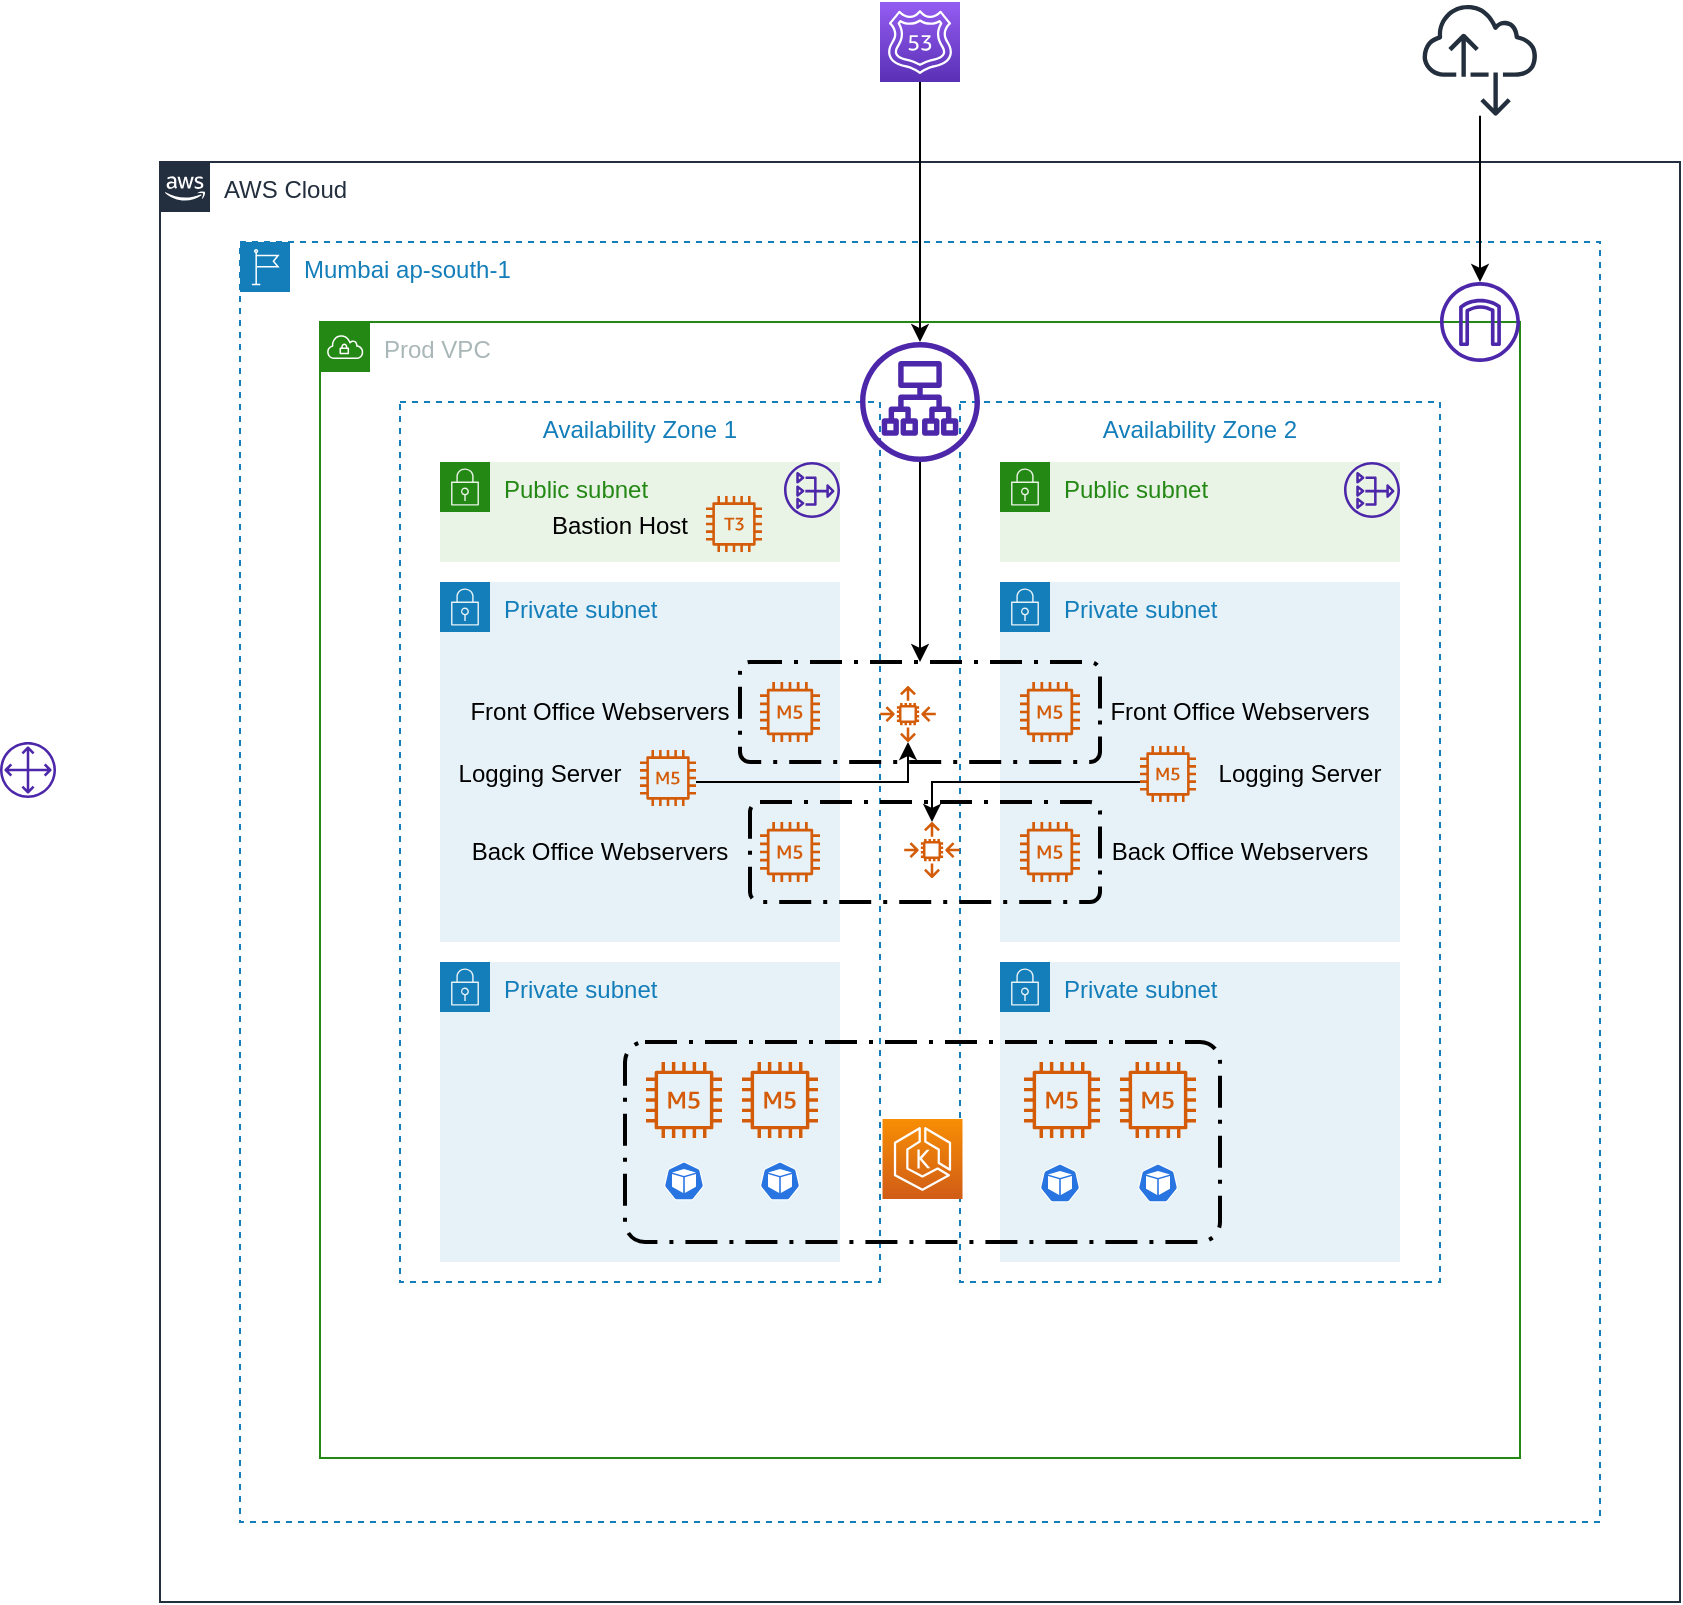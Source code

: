 <mxfile version="21.1.8" type="github">
  <diagram name="Page-1" id="q6s7iH2Y0chyUPDoKnj6">
    <mxGraphModel dx="1600" dy="1479" grid="1" gridSize="10" guides="1" tooltips="1" connect="1" arrows="1" fold="1" page="1" pageScale="1" pageWidth="850" pageHeight="1100" math="0" shadow="0">
      <root>
        <mxCell id="0" />
        <mxCell id="1" parent="0" />
        <mxCell id="sGJ9NoHyiCjgxIrnj-E6-6" value="AWS Cloud" style="points=[[0,0],[0.25,0],[0.5,0],[0.75,0],[1,0],[1,0.25],[1,0.5],[1,0.75],[1,1],[0.75,1],[0.5,1],[0.25,1],[0,1],[0,0.75],[0,0.5],[0,0.25]];outlineConnect=0;gradientColor=none;html=1;whiteSpace=wrap;fontSize=12;fontStyle=0;container=1;pointerEvents=0;collapsible=0;recursiveResize=0;shape=mxgraph.aws4.group;grIcon=mxgraph.aws4.group_aws_cloud_alt;strokeColor=#232F3E;fillColor=none;verticalAlign=top;align=left;spacingLeft=30;fontColor=#232F3E;dashed=0;" vertex="1" parent="1">
          <mxGeometry x="40" y="40" width="760" height="720" as="geometry" />
        </mxCell>
        <mxCell id="sGJ9NoHyiCjgxIrnj-E6-7" value="Mumbai ap-south-1" style="points=[[0,0],[0.25,0],[0.5,0],[0.75,0],[1,0],[1,0.25],[1,0.5],[1,0.75],[1,1],[0.75,1],[0.5,1],[0.25,1],[0,1],[0,0.75],[0,0.5],[0,0.25]];outlineConnect=0;gradientColor=none;html=1;whiteSpace=wrap;fontSize=12;fontStyle=0;container=1;pointerEvents=0;collapsible=0;recursiveResize=0;shape=mxgraph.aws4.group;grIcon=mxgraph.aws4.group_region;strokeColor=#147EBA;fillColor=none;verticalAlign=top;align=left;spacingLeft=30;fontColor=#147EBA;dashed=1;" vertex="1" parent="1">
          <mxGeometry x="80" y="80" width="680" height="640" as="geometry" />
        </mxCell>
        <mxCell id="sGJ9NoHyiCjgxIrnj-E6-8" value="&lt;div&gt;Prod VPC&lt;/div&gt;" style="points=[[0,0],[0.25,0],[0.5,0],[0.75,0],[1,0],[1,0.25],[1,0.5],[1,0.75],[1,1],[0.75,1],[0.5,1],[0.25,1],[0,1],[0,0.75],[0,0.5],[0,0.25]];outlineConnect=0;gradientColor=none;html=1;whiteSpace=wrap;fontSize=12;fontStyle=0;container=1;pointerEvents=0;collapsible=0;recursiveResize=0;shape=mxgraph.aws4.group;grIcon=mxgraph.aws4.group_vpc;strokeColor=#248814;fillColor=none;verticalAlign=top;align=left;spacingLeft=30;fontColor=#AAB7B8;dashed=0;" vertex="1" parent="1">
          <mxGeometry x="120" y="120" width="600" height="568" as="geometry" />
        </mxCell>
        <mxCell id="sGJ9NoHyiCjgxIrnj-E6-9" value="Availability Zone 1" style="fillColor=none;strokeColor=#147EBA;dashed=1;verticalAlign=top;fontStyle=0;fontColor=#147EBA;whiteSpace=wrap;html=1;" vertex="1" parent="sGJ9NoHyiCjgxIrnj-E6-8">
          <mxGeometry x="40" y="40" width="240" height="440" as="geometry" />
        </mxCell>
        <mxCell id="sGJ9NoHyiCjgxIrnj-E6-10" value="Availability Zone 2" style="fillColor=none;strokeColor=#147EBA;dashed=1;verticalAlign=top;fontStyle=0;fontColor=#147EBA;whiteSpace=wrap;html=1;" vertex="1" parent="sGJ9NoHyiCjgxIrnj-E6-8">
          <mxGeometry x="320" y="40" width="240" height="440" as="geometry" />
        </mxCell>
        <mxCell id="sGJ9NoHyiCjgxIrnj-E6-11" value="Public subnet" style="points=[[0,0],[0.25,0],[0.5,0],[0.75,0],[1,0],[1,0.25],[1,0.5],[1,0.75],[1,1],[0.75,1],[0.5,1],[0.25,1],[0,1],[0,0.75],[0,0.5],[0,0.25]];outlineConnect=0;gradientColor=none;html=1;whiteSpace=wrap;fontSize=12;fontStyle=0;container=1;pointerEvents=0;collapsible=0;recursiveResize=0;shape=mxgraph.aws4.group;grIcon=mxgraph.aws4.group_security_group;grStroke=0;strokeColor=#248814;fillColor=#E9F3E6;verticalAlign=top;align=left;spacingLeft=30;fontColor=#248814;dashed=0;" vertex="1" parent="sGJ9NoHyiCjgxIrnj-E6-8">
          <mxGeometry x="60" y="70" width="200" height="50" as="geometry" />
        </mxCell>
        <mxCell id="sGJ9NoHyiCjgxIrnj-E6-12" value="Public subnet" style="points=[[0,0],[0.25,0],[0.5,0],[0.75,0],[1,0],[1,0.25],[1,0.5],[1,0.75],[1,1],[0.75,1],[0.5,1],[0.25,1],[0,1],[0,0.75],[0,0.5],[0,0.25]];outlineConnect=0;gradientColor=none;html=1;whiteSpace=wrap;fontSize=12;fontStyle=0;container=1;pointerEvents=0;collapsible=0;recursiveResize=0;shape=mxgraph.aws4.group;grIcon=mxgraph.aws4.group_security_group;grStroke=0;strokeColor=#248814;fillColor=#E9F3E6;verticalAlign=top;align=left;spacingLeft=30;fontColor=#248814;dashed=0;" vertex="1" parent="sGJ9NoHyiCjgxIrnj-E6-8">
          <mxGeometry x="340" y="70" width="200" height="50" as="geometry" />
        </mxCell>
        <mxCell id="sGJ9NoHyiCjgxIrnj-E6-36" value="" style="sketch=0;outlineConnect=0;fontColor=#232F3E;gradientColor=none;fillColor=#4D27AA;strokeColor=none;dashed=0;verticalLabelPosition=bottom;verticalAlign=top;align=center;html=1;fontSize=12;fontStyle=0;aspect=fixed;pointerEvents=1;shape=mxgraph.aws4.application_load_balancer;" vertex="1" parent="sGJ9NoHyiCjgxIrnj-E6-8">
          <mxGeometry x="270" y="10" width="60" height="60" as="geometry" />
        </mxCell>
        <mxCell id="sGJ9NoHyiCjgxIrnj-E6-39" value="Private subnet" style="points=[[0,0],[0.25,0],[0.5,0],[0.75,0],[1,0],[1,0.25],[1,0.5],[1,0.75],[1,1],[0.75,1],[0.5,1],[0.25,1],[0,1],[0,0.75],[0,0.5],[0,0.25]];outlineConnect=0;gradientColor=none;html=1;whiteSpace=wrap;fontSize=12;fontStyle=0;container=1;pointerEvents=0;collapsible=0;recursiveResize=0;shape=mxgraph.aws4.group;grIcon=mxgraph.aws4.group_security_group;grStroke=0;strokeColor=#147EBA;fillColor=#E6F2F8;verticalAlign=top;align=left;spacingLeft=30;fontColor=#147EBA;dashed=0;" vertex="1" parent="sGJ9NoHyiCjgxIrnj-E6-8">
          <mxGeometry x="60" y="130" width="200" height="180" as="geometry" />
        </mxCell>
        <mxCell id="sGJ9NoHyiCjgxIrnj-E6-34" value="" style="sketch=0;outlineConnect=0;fontColor=#232F3E;gradientColor=none;fillColor=#D45B07;strokeColor=none;dashed=0;verticalLabelPosition=bottom;verticalAlign=top;align=center;html=1;fontSize=12;fontStyle=0;aspect=fixed;pointerEvents=1;shape=mxgraph.aws4.m5_instance;" vertex="1" parent="sGJ9NoHyiCjgxIrnj-E6-39">
          <mxGeometry x="160" y="50" width="30" height="30" as="geometry" />
        </mxCell>
        <mxCell id="sGJ9NoHyiCjgxIrnj-E6-42" value="Front Office Webservers" style="text;html=1;strokeColor=none;fillColor=none;align=center;verticalAlign=middle;whiteSpace=wrap;rounded=0;" vertex="1" parent="sGJ9NoHyiCjgxIrnj-E6-39">
          <mxGeometry x="10" y="50" width="140" height="30" as="geometry" />
        </mxCell>
        <mxCell id="sGJ9NoHyiCjgxIrnj-E6-47" value="Back Office Webservers" style="text;html=1;strokeColor=none;fillColor=none;align=center;verticalAlign=middle;whiteSpace=wrap;rounded=0;" vertex="1" parent="sGJ9NoHyiCjgxIrnj-E6-39">
          <mxGeometry x="10" y="120" width="140" height="30" as="geometry" />
        </mxCell>
        <mxCell id="sGJ9NoHyiCjgxIrnj-E6-40" value="Private subnet" style="points=[[0,0],[0.25,0],[0.5,0],[0.75,0],[1,0],[1,0.25],[1,0.5],[1,0.75],[1,1],[0.75,1],[0.5,1],[0.25,1],[0,1],[0,0.75],[0,0.5],[0,0.25]];outlineConnect=0;gradientColor=none;html=1;whiteSpace=wrap;fontSize=12;fontStyle=0;container=1;pointerEvents=0;collapsible=0;recursiveResize=0;shape=mxgraph.aws4.group;grIcon=mxgraph.aws4.group_security_group;grStroke=0;strokeColor=#147EBA;fillColor=#E6F2F8;verticalAlign=top;align=left;spacingLeft=30;fontColor=#147EBA;dashed=0;" vertex="1" parent="sGJ9NoHyiCjgxIrnj-E6-8">
          <mxGeometry x="340" y="130" width="200" height="180" as="geometry" />
        </mxCell>
        <mxCell id="sGJ9NoHyiCjgxIrnj-E6-35" value="" style="sketch=0;outlineConnect=0;fontColor=#232F3E;gradientColor=none;fillColor=#D45B07;strokeColor=none;dashed=0;verticalLabelPosition=bottom;verticalAlign=top;align=center;html=1;fontSize=12;fontStyle=0;aspect=fixed;pointerEvents=1;shape=mxgraph.aws4.m5_instance;" vertex="1" parent="sGJ9NoHyiCjgxIrnj-E6-40">
          <mxGeometry x="10" y="50" width="30" height="30" as="geometry" />
        </mxCell>
        <mxCell id="sGJ9NoHyiCjgxIrnj-E6-33" value="" style="sketch=0;outlineConnect=0;fontColor=#232F3E;gradientColor=none;fillColor=#D45B07;strokeColor=none;dashed=0;verticalLabelPosition=bottom;verticalAlign=top;align=center;html=1;fontSize=12;fontStyle=0;aspect=fixed;pointerEvents=1;shape=mxgraph.aws4.m5_instance;" vertex="1" parent="sGJ9NoHyiCjgxIrnj-E6-40">
          <mxGeometry x="10" y="120" width="30" height="30" as="geometry" />
        </mxCell>
        <mxCell id="sGJ9NoHyiCjgxIrnj-E6-48" value="Back Office Webservers" style="text;html=1;strokeColor=none;fillColor=none;align=center;verticalAlign=middle;whiteSpace=wrap;rounded=0;" vertex="1" parent="sGJ9NoHyiCjgxIrnj-E6-40">
          <mxGeometry x="50" y="120" width="140" height="30" as="geometry" />
        </mxCell>
        <mxCell id="sGJ9NoHyiCjgxIrnj-E6-26" value="" style="sketch=0;outlineConnect=0;fontColor=#232F3E;gradientColor=none;fillColor=#4D27AA;strokeColor=none;dashed=0;verticalLabelPosition=bottom;verticalAlign=top;align=center;html=1;fontSize=12;fontStyle=0;aspect=fixed;pointerEvents=1;shape=mxgraph.aws4.nat_gateway;" vertex="1" parent="sGJ9NoHyiCjgxIrnj-E6-8">
          <mxGeometry x="232" y="70" width="28" height="28" as="geometry" />
        </mxCell>
        <mxCell id="sGJ9NoHyiCjgxIrnj-E6-38" value="" style="sketch=0;outlineConnect=0;fontColor=#232F3E;gradientColor=none;fillColor=#4D27AA;strokeColor=none;dashed=0;verticalLabelPosition=bottom;verticalAlign=top;align=center;html=1;fontSize=12;fontStyle=0;aspect=fixed;pointerEvents=1;shape=mxgraph.aws4.nat_gateway;" vertex="1" parent="sGJ9NoHyiCjgxIrnj-E6-8">
          <mxGeometry x="512" y="70" width="28" height="28" as="geometry" />
        </mxCell>
        <mxCell id="sGJ9NoHyiCjgxIrnj-E6-32" value="" style="sketch=0;outlineConnect=0;fontColor=#232F3E;gradientColor=none;fillColor=#D45B07;strokeColor=none;dashed=0;verticalLabelPosition=bottom;verticalAlign=top;align=center;html=1;fontSize=12;fontStyle=0;aspect=fixed;pointerEvents=1;shape=mxgraph.aws4.m5_instance;" vertex="1" parent="sGJ9NoHyiCjgxIrnj-E6-8">
          <mxGeometry x="220" y="250" width="30" height="30" as="geometry" />
        </mxCell>
        <mxCell id="sGJ9NoHyiCjgxIrnj-E6-23" value="" style="sketch=0;outlineConnect=0;fontColor=#232F3E;gradientColor=none;fillColor=#4D27AA;strokeColor=none;dashed=0;verticalLabelPosition=bottom;verticalAlign=top;align=center;html=1;fontSize=12;fontStyle=0;aspect=fixed;pointerEvents=1;shape=mxgraph.aws4.internet_gateway;" vertex="1" parent="sGJ9NoHyiCjgxIrnj-E6-8">
          <mxGeometry x="560" y="-20" width="40" height="40" as="geometry" />
        </mxCell>
        <mxCell id="sGJ9NoHyiCjgxIrnj-E6-46" value="Front Office Webservers" style="text;html=1;strokeColor=none;fillColor=none;align=center;verticalAlign=middle;whiteSpace=wrap;rounded=0;" vertex="1" parent="sGJ9NoHyiCjgxIrnj-E6-8">
          <mxGeometry x="390" y="180" width="140" height="30" as="geometry" />
        </mxCell>
        <mxCell id="sGJ9NoHyiCjgxIrnj-E6-52" value="" style="rounded=1;arcSize=10;dashed=1;fillColor=none;gradientColor=none;dashPattern=8 3 1 3;strokeWidth=2;" vertex="1" parent="sGJ9NoHyiCjgxIrnj-E6-8">
          <mxGeometry x="215" y="240" width="175" height="50" as="geometry" />
        </mxCell>
        <mxCell id="sGJ9NoHyiCjgxIrnj-E6-55" value="" style="sketch=0;outlineConnect=0;fontColor=#232F3E;gradientColor=none;fillColor=#D45B07;strokeColor=none;dashed=0;verticalLabelPosition=bottom;verticalAlign=top;align=center;html=1;fontSize=12;fontStyle=0;aspect=fixed;pointerEvents=1;shape=mxgraph.aws4.auto_scaling2;" vertex="1" parent="sGJ9NoHyiCjgxIrnj-E6-8">
          <mxGeometry x="292" y="250" width="28" height="28" as="geometry" />
        </mxCell>
        <mxCell id="sGJ9NoHyiCjgxIrnj-E6-56" value="Private subnet" style="points=[[0,0],[0.25,0],[0.5,0],[0.75,0],[1,0],[1,0.25],[1,0.5],[1,0.75],[1,1],[0.75,1],[0.5,1],[0.25,1],[0,1],[0,0.75],[0,0.5],[0,0.25]];outlineConnect=0;gradientColor=none;html=1;whiteSpace=wrap;fontSize=12;fontStyle=0;container=1;pointerEvents=0;collapsible=0;recursiveResize=0;shape=mxgraph.aws4.group;grIcon=mxgraph.aws4.group_security_group;grStroke=0;strokeColor=#147EBA;fillColor=#E6F2F8;verticalAlign=top;align=left;spacingLeft=30;fontColor=#147EBA;dashed=0;" vertex="1" parent="sGJ9NoHyiCjgxIrnj-E6-8">
          <mxGeometry x="60" y="320" width="200" height="150" as="geometry" />
        </mxCell>
        <mxCell id="sGJ9NoHyiCjgxIrnj-E6-76" value="" style="sketch=0;outlineConnect=0;fontColor=#232F3E;gradientColor=none;fillColor=#D45B07;strokeColor=none;dashed=0;verticalLabelPosition=bottom;verticalAlign=top;align=center;html=1;fontSize=12;fontStyle=0;aspect=fixed;pointerEvents=1;shape=mxgraph.aws4.m5_instance;" vertex="1" parent="sGJ9NoHyiCjgxIrnj-E6-56">
          <mxGeometry x="151" y="50" width="38" height="38" as="geometry" />
        </mxCell>
        <mxCell id="sGJ9NoHyiCjgxIrnj-E6-57" value="Private subnet" style="points=[[0,0],[0.25,0],[0.5,0],[0.75,0],[1,0],[1,0.25],[1,0.5],[1,0.75],[1,1],[0.75,1],[0.5,1],[0.25,1],[0,1],[0,0.75],[0,0.5],[0,0.25]];outlineConnect=0;gradientColor=none;html=1;whiteSpace=wrap;fontSize=12;fontStyle=0;container=1;pointerEvents=0;collapsible=0;recursiveResize=0;shape=mxgraph.aws4.group;grIcon=mxgraph.aws4.group_security_group;grStroke=0;strokeColor=#147EBA;fillColor=#E6F2F8;verticalAlign=top;align=left;spacingLeft=30;fontColor=#147EBA;dashed=0;" vertex="1" parent="sGJ9NoHyiCjgxIrnj-E6-8">
          <mxGeometry x="340" y="320" width="200" height="150" as="geometry" />
        </mxCell>
        <mxCell id="sGJ9NoHyiCjgxIrnj-E6-75" value="" style="sketch=0;outlineConnect=0;fontColor=#232F3E;gradientColor=none;fillColor=#D45B07;strokeColor=none;dashed=0;verticalLabelPosition=bottom;verticalAlign=top;align=center;html=1;fontSize=12;fontStyle=0;aspect=fixed;pointerEvents=1;shape=mxgraph.aws4.m5_instance;" vertex="1" parent="sGJ9NoHyiCjgxIrnj-E6-57">
          <mxGeometry x="60" y="50" width="38" height="38" as="geometry" />
        </mxCell>
        <mxCell id="sGJ9NoHyiCjgxIrnj-E6-85" value="" style="shape=image;html=1;verticalAlign=top;verticalLabelPosition=bottom;labelBackgroundColor=#ffffff;imageAspect=0;aspect=fixed;image=https://cdn4.iconfinder.com/data/icons/essential-app-1/16/dot-more-menu-hide-128.png" vertex="1" parent="sGJ9NoHyiCjgxIrnj-E6-57">
          <mxGeometry x="47" y="101.5" width="18" height="18" as="geometry" />
        </mxCell>
        <mxCell id="sGJ9NoHyiCjgxIrnj-E6-84" value="" style="sketch=0;html=1;dashed=0;whitespace=wrap;fillColor=#2875E2;strokeColor=#ffffff;points=[[0.005,0.63,0],[0.1,0.2,0],[0.9,0.2,0],[0.5,0,0],[0.995,0.63,0],[0.72,0.99,0],[0.5,1,0],[0.28,0.99,0]];verticalLabelPosition=bottom;align=center;verticalAlign=top;shape=mxgraph.kubernetes.icon;prIcon=pod" vertex="1" parent="sGJ9NoHyiCjgxIrnj-E6-57">
          <mxGeometry x="20" y="92" width="20" height="37" as="geometry" />
        </mxCell>
        <mxCell id="sGJ9NoHyiCjgxIrnj-E6-87" value="" style="sketch=0;html=1;dashed=0;whitespace=wrap;fillColor=#2875E2;strokeColor=#ffffff;points=[[0.005,0.63,0],[0.1,0.2,0],[0.9,0.2,0],[0.5,0,0],[0.995,0.63,0],[0.72,0.99,0],[0.5,1,0],[0.28,0.99,0]];verticalLabelPosition=bottom;align=center;verticalAlign=top;shape=mxgraph.kubernetes.icon;prIcon=pod" vertex="1" parent="sGJ9NoHyiCjgxIrnj-E6-57">
          <mxGeometry x="69" y="92" width="20" height="37" as="geometry" />
        </mxCell>
        <mxCell id="sGJ9NoHyiCjgxIrnj-E6-59" value="" style="sketch=0;outlineConnect=0;fontColor=#232F3E;gradientColor=none;fillColor=#D45B07;strokeColor=none;dashed=0;verticalLabelPosition=bottom;verticalAlign=top;align=center;html=1;fontSize=12;fontStyle=0;aspect=fixed;pointerEvents=1;shape=mxgraph.aws4.m5_instance;" vertex="1" parent="sGJ9NoHyiCjgxIrnj-E6-8">
          <mxGeometry x="160" y="214" width="28" height="28" as="geometry" />
        </mxCell>
        <mxCell id="sGJ9NoHyiCjgxIrnj-E6-69" style="edgeStyle=orthogonalEdgeStyle;rounded=0;orthogonalLoop=1;jettySize=auto;html=1;" edge="1" parent="sGJ9NoHyiCjgxIrnj-E6-8" source="sGJ9NoHyiCjgxIrnj-E6-60" target="sGJ9NoHyiCjgxIrnj-E6-55">
          <mxGeometry relative="1" as="geometry">
            <Array as="points">
              <mxPoint x="306" y="230" />
            </Array>
          </mxGeometry>
        </mxCell>
        <mxCell id="sGJ9NoHyiCjgxIrnj-E6-60" value="" style="sketch=0;outlineConnect=0;fontColor=#232F3E;gradientColor=none;fillColor=#D45B07;strokeColor=none;dashed=0;verticalLabelPosition=bottom;verticalAlign=top;align=center;html=1;fontSize=12;fontStyle=0;aspect=fixed;pointerEvents=1;shape=mxgraph.aws4.m5_instance;" vertex="1" parent="sGJ9NoHyiCjgxIrnj-E6-8">
          <mxGeometry x="410" y="212" width="28" height="28" as="geometry" />
        </mxCell>
        <mxCell id="sGJ9NoHyiCjgxIrnj-E6-62" value="&lt;div&gt;Logging Server&lt;/div&gt;" style="text;html=1;strokeColor=none;fillColor=none;align=center;verticalAlign=middle;whiteSpace=wrap;rounded=0;" vertex="1" parent="sGJ9NoHyiCjgxIrnj-E6-8">
          <mxGeometry x="420" y="211" width="140" height="30" as="geometry" />
        </mxCell>
        <mxCell id="sGJ9NoHyiCjgxIrnj-E6-61" value="&lt;div&gt;Logging Server&lt;/div&gt;" style="text;html=1;strokeColor=none;fillColor=none;align=center;verticalAlign=middle;whiteSpace=wrap;rounded=0;movable=1;resizable=1;rotatable=1;deletable=1;editable=1;locked=0;connectable=1;" vertex="1" parent="sGJ9NoHyiCjgxIrnj-E6-8">
          <mxGeometry x="40" y="211" width="140" height="30" as="geometry" />
        </mxCell>
        <mxCell id="sGJ9NoHyiCjgxIrnj-E6-73" value="" style="sketch=0;points=[[0,0,0],[0.25,0,0],[0.5,0,0],[0.75,0,0],[1,0,0],[0,1,0],[0.25,1,0],[0.5,1,0],[0.75,1,0],[1,1,0],[0,0.25,0],[0,0.5,0],[0,0.75,0],[1,0.25,0],[1,0.5,0],[1,0.75,0]];outlineConnect=0;fontColor=#232F3E;gradientColor=#F78E04;gradientDirection=north;fillColor=#D05C17;strokeColor=#ffffff;dashed=0;verticalLabelPosition=bottom;verticalAlign=top;align=center;html=1;fontSize=12;fontStyle=0;aspect=fixed;shape=mxgraph.aws4.resourceIcon;resIcon=mxgraph.aws4.eks;" vertex="1" parent="sGJ9NoHyiCjgxIrnj-E6-8">
          <mxGeometry x="281.25" y="398.5" width="40" height="40" as="geometry" />
        </mxCell>
        <mxCell id="sGJ9NoHyiCjgxIrnj-E6-79" value="" style="sketch=0;outlineConnect=0;fontColor=#232F3E;gradientColor=none;fillColor=#D45B07;strokeColor=none;dashed=0;verticalLabelPosition=bottom;verticalAlign=top;align=center;html=1;fontSize=12;fontStyle=0;aspect=fixed;pointerEvents=1;shape=mxgraph.aws4.t3_instance;" vertex="1" parent="sGJ9NoHyiCjgxIrnj-E6-8">
          <mxGeometry x="193" y="87" width="28" height="28" as="geometry" />
        </mxCell>
        <mxCell id="sGJ9NoHyiCjgxIrnj-E6-80" value="" style="sketch=0;html=1;dashed=0;whitespace=wrap;fillColor=#2875E2;strokeColor=#ffffff;points=[[0.005,0.63,0],[0.1,0.2,0],[0.9,0.2,0],[0.5,0,0],[0.995,0.63,0],[0.72,0.99,0],[0.5,1,0],[0.28,0.99,0]];verticalLabelPosition=bottom;align=center;verticalAlign=top;shape=mxgraph.kubernetes.icon;prIcon=pod" vertex="1" parent="sGJ9NoHyiCjgxIrnj-E6-8">
          <mxGeometry x="172" y="411" width="20" height="37" as="geometry" />
        </mxCell>
        <mxCell id="sGJ9NoHyiCjgxIrnj-E6-81" value="" style="shape=image;html=1;verticalAlign=top;verticalLabelPosition=bottom;labelBackgroundColor=#ffffff;imageAspect=0;aspect=fixed;image=https://cdn4.iconfinder.com/data/icons/essential-app-1/16/dot-more-menu-hide-128.png" vertex="1" parent="sGJ9NoHyiCjgxIrnj-E6-8">
          <mxGeometry x="197" y="420.5" width="18" height="18" as="geometry" />
        </mxCell>
        <mxCell id="sGJ9NoHyiCjgxIrnj-E6-82" value="" style="sketch=0;html=1;dashed=0;whitespace=wrap;fillColor=#2875E2;strokeColor=#ffffff;points=[[0.005,0.63,0],[0.1,0.2,0],[0.9,0.2,0],[0.5,0,0],[0.995,0.63,0],[0.72,0.99,0],[0.5,1,0],[0.28,0.99,0]];verticalLabelPosition=bottom;align=center;verticalAlign=top;shape=mxgraph.kubernetes.icon;prIcon=pod" vertex="1" parent="sGJ9NoHyiCjgxIrnj-E6-8">
          <mxGeometry x="220" y="411" width="20" height="37" as="geometry" />
        </mxCell>
        <mxCell id="sGJ9NoHyiCjgxIrnj-E6-77" value="" style="sketch=0;outlineConnect=0;fontColor=#232F3E;gradientColor=none;fillColor=#D45B07;strokeColor=none;dashed=0;verticalLabelPosition=bottom;verticalAlign=top;align=center;html=1;fontSize=12;fontStyle=0;aspect=fixed;pointerEvents=1;shape=mxgraph.aws4.m5_instance;" vertex="1" parent="sGJ9NoHyiCjgxIrnj-E6-8">
          <mxGeometry x="163" y="370" width="38" height="38" as="geometry" />
        </mxCell>
        <mxCell id="sGJ9NoHyiCjgxIrnj-E6-74" value="" style="sketch=0;outlineConnect=0;fontColor=#232F3E;gradientColor=none;fillColor=#D45B07;strokeColor=none;dashed=0;verticalLabelPosition=bottom;verticalAlign=top;align=center;html=1;fontSize=12;fontStyle=0;aspect=fixed;pointerEvents=1;shape=mxgraph.aws4.m5_instance;" vertex="1" parent="sGJ9NoHyiCjgxIrnj-E6-8">
          <mxGeometry x="352" y="370" width="38" height="38" as="geometry" />
        </mxCell>
        <mxCell id="sGJ9NoHyiCjgxIrnj-E6-78" value="" style="rounded=1;arcSize=10;dashed=1;fillColor=none;gradientColor=none;dashPattern=8 3 1 3;strokeWidth=2;" vertex="1" parent="sGJ9NoHyiCjgxIrnj-E6-8">
          <mxGeometry x="152.5" y="360" width="297.5" height="100" as="geometry" />
        </mxCell>
        <mxCell id="sGJ9NoHyiCjgxIrnj-E6-88" value="&lt;div&gt;Bastion Host&lt;/div&gt;" style="text;html=1;strokeColor=none;fillColor=none;align=center;verticalAlign=middle;whiteSpace=wrap;rounded=0;movable=1;resizable=1;rotatable=1;deletable=1;editable=1;locked=0;connectable=1;" vertex="1" parent="sGJ9NoHyiCjgxIrnj-E6-8">
          <mxGeometry x="80" y="87" width="140" height="30" as="geometry" />
        </mxCell>
        <mxCell id="sGJ9NoHyiCjgxIrnj-E6-41" style="edgeStyle=orthogonalEdgeStyle;rounded=0;orthogonalLoop=1;jettySize=auto;html=1;" edge="1" parent="1" source="sGJ9NoHyiCjgxIrnj-E6-18" target="sGJ9NoHyiCjgxIrnj-E6-36">
          <mxGeometry relative="1" as="geometry" />
        </mxCell>
        <mxCell id="sGJ9NoHyiCjgxIrnj-E6-18" value="" style="sketch=0;points=[[0,0,0],[0.25,0,0],[0.5,0,0],[0.75,0,0],[1,0,0],[0,1,0],[0.25,1,0],[0.5,1,0],[0.75,1,0],[1,1,0],[0,0.25,0],[0,0.5,0],[0,0.75,0],[1,0.25,0],[1,0.5,0],[1,0.75,0]];outlineConnect=0;fontColor=#232F3E;gradientColor=#945DF2;gradientDirection=north;fillColor=#5A30B5;strokeColor=#ffffff;dashed=0;verticalLabelPosition=bottom;verticalAlign=top;align=center;html=1;fontSize=12;fontStyle=0;aspect=fixed;shape=mxgraph.aws4.resourceIcon;resIcon=mxgraph.aws4.route_53;" vertex="1" parent="1">
          <mxGeometry x="400" y="-40" width="40" height="40" as="geometry" />
        </mxCell>
        <mxCell id="sGJ9NoHyiCjgxIrnj-E6-21" value="" style="sketch=0;outlineConnect=0;fontColor=#232F3E;gradientColor=none;fillColor=#4D27AA;strokeColor=none;dashed=0;verticalLabelPosition=bottom;verticalAlign=top;align=center;html=1;fontSize=12;fontStyle=0;aspect=fixed;pointerEvents=1;shape=mxgraph.aws4.customer_gateway;" vertex="1" parent="1">
          <mxGeometry x="-40" y="330" width="28" height="28" as="geometry" />
        </mxCell>
        <mxCell id="sGJ9NoHyiCjgxIrnj-E6-37" value="" style="edgeStyle=orthogonalEdgeStyle;rounded=0;orthogonalLoop=1;jettySize=auto;html=1;" edge="1" parent="1" source="sGJ9NoHyiCjgxIrnj-E6-25" target="sGJ9NoHyiCjgxIrnj-E6-23">
          <mxGeometry relative="1" as="geometry">
            <Array as="points" />
          </mxGeometry>
        </mxCell>
        <mxCell id="sGJ9NoHyiCjgxIrnj-E6-25" value="" style="sketch=0;outlineConnect=0;fontColor=#232F3E;gradientColor=none;fillColor=#232F3D;strokeColor=none;dashed=0;verticalLabelPosition=bottom;verticalAlign=top;align=center;html=1;fontSize=12;fontStyle=0;aspect=fixed;pointerEvents=1;shape=mxgraph.aws4.internet_alt2;" vertex="1" parent="1">
          <mxGeometry x="671" y="-40" width="58" height="58" as="geometry" />
        </mxCell>
        <mxCell id="sGJ9NoHyiCjgxIrnj-E6-51" value="" style="rounded=1;arcSize=10;dashed=1;fillColor=none;gradientColor=none;dashPattern=8 3 1 3;strokeWidth=2;" vertex="1" parent="1">
          <mxGeometry x="330" y="290" width="180" height="50" as="geometry" />
        </mxCell>
        <mxCell id="sGJ9NoHyiCjgxIrnj-E6-53" value="" style="sketch=0;outlineConnect=0;fontColor=#232F3E;gradientColor=none;fillColor=#D45B07;strokeColor=none;dashed=0;verticalLabelPosition=bottom;verticalAlign=top;align=center;html=1;fontSize=12;fontStyle=0;aspect=fixed;pointerEvents=1;shape=mxgraph.aws4.auto_scaling2;" vertex="1" parent="1">
          <mxGeometry x="400" y="302" width="28" height="28" as="geometry" />
        </mxCell>
        <mxCell id="sGJ9NoHyiCjgxIrnj-E6-67" style="edgeStyle=orthogonalEdgeStyle;rounded=0;orthogonalLoop=1;jettySize=auto;html=1;" edge="1" parent="1" source="sGJ9NoHyiCjgxIrnj-E6-59" target="sGJ9NoHyiCjgxIrnj-E6-53">
          <mxGeometry relative="1" as="geometry">
            <Array as="points">
              <mxPoint x="414" y="350" />
            </Array>
          </mxGeometry>
        </mxCell>
        <mxCell id="sGJ9NoHyiCjgxIrnj-E6-70" value="" style="edgeStyle=orthogonalEdgeStyle;rounded=0;orthogonalLoop=1;jettySize=auto;html=1;" edge="1" parent="1" source="sGJ9NoHyiCjgxIrnj-E6-36">
          <mxGeometry relative="1" as="geometry">
            <mxPoint x="420" y="290" as="targetPoint" />
            <Array as="points">
              <mxPoint x="420" y="260" />
              <mxPoint x="420" y="260" />
            </Array>
          </mxGeometry>
        </mxCell>
      </root>
    </mxGraphModel>
  </diagram>
</mxfile>
